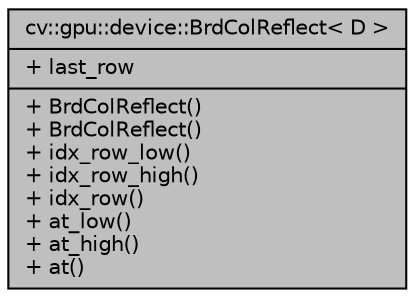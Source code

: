 digraph "cv::gpu::device::BrdColReflect&lt; D &gt;"
{
 // LATEX_PDF_SIZE
  edge [fontname="Helvetica",fontsize="10",labelfontname="Helvetica",labelfontsize="10"];
  node [fontname="Helvetica",fontsize="10",shape=record];
  Node1 [label="{cv::gpu::device::BrdColReflect\< D \>\n|+ last_row\l|+ BrdColReflect()\l+ BrdColReflect()\l+ idx_row_low()\l+ idx_row_high()\l+ idx_row()\l+ at_low()\l+ at_high()\l+ at()\l}",height=0.2,width=0.4,color="black", fillcolor="grey75", style="filled", fontcolor="black",tooltip=" "];
}
